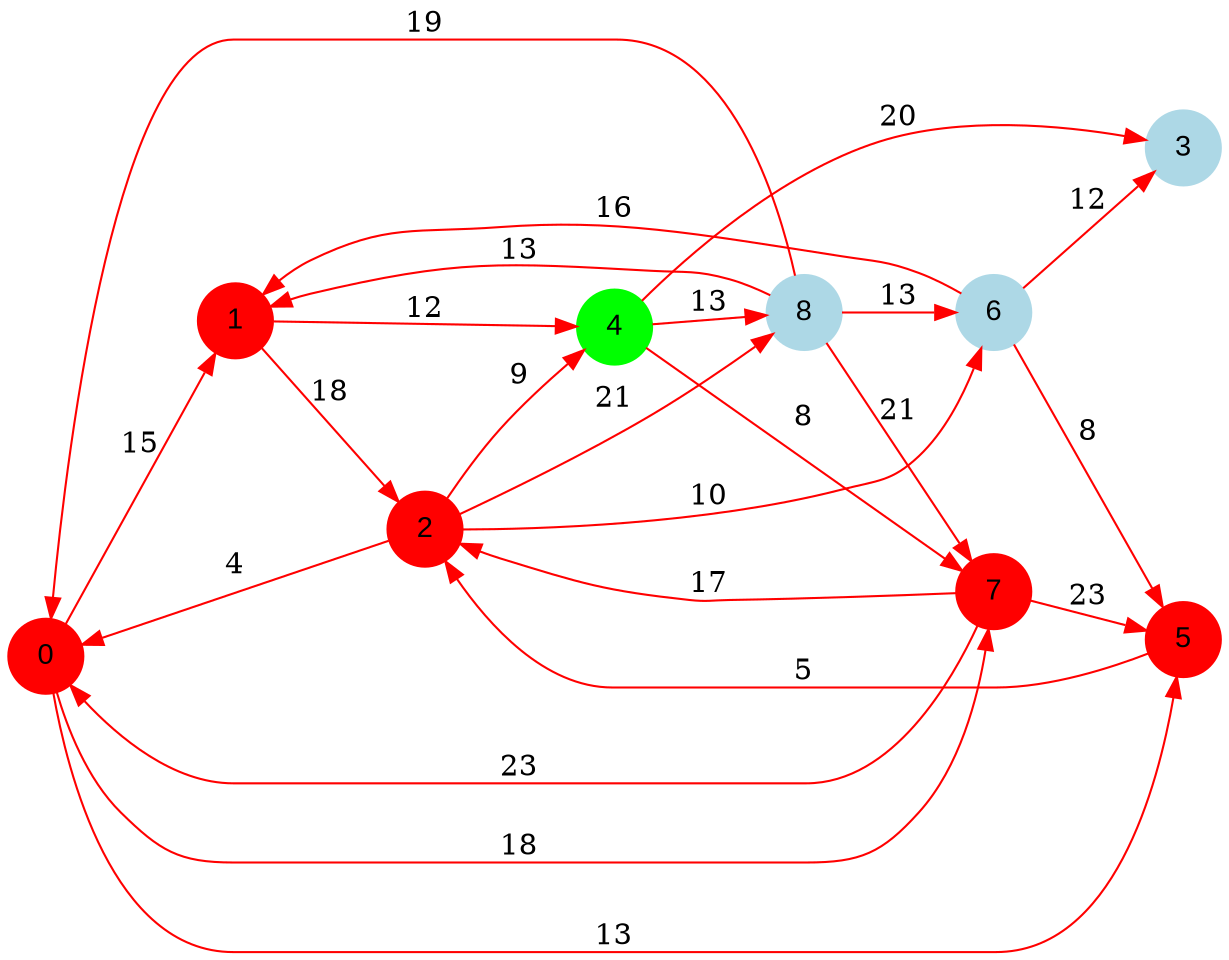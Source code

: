 digraph graphe {
rankdir = LR;
edge [color=red];
0 [fontname="Arial", shape = circle, color=red, style=filled];
1 [fontname="Arial", shape = circle, color=red, style=filled];
2 [fontname="Arial", shape = circle, color=red, style=filled];
3 [fontname="Arial", shape = circle, color=lightblue, style=filled];
4 [fontname="Arial", shape = circle, color=green, style=filled];
5 [fontname="Arial", shape = circle, color=red, style=filled];
6 [fontname="Arial", shape = circle, color=lightblue, style=filled];
7 [fontname="Arial", shape = circle, color=red, style=filled];
8 [fontname="Arial", shape = circle, color=lightblue, style=filled];
	0 -> 1 [label = "15"];
	0 -> 5 [label = "13"];
	0 -> 7 [label = "18"];
	1 -> 2 [label = "18"];
	1 -> 4 [label = "12"];
	2 -> 0 [label = "4"];
	2 -> 4 [label = "9"];
	2 -> 6 [label = "10"];
	2 -> 8 [label = "21"];
	4 -> 3 [label = "20"];
	4 -> 7 [label = "8"];
	4 -> 8 [label = "13"];
	5 -> 2 [label = "5"];
	6 -> 1 [label = "16"];
	6 -> 3 [label = "12"];
	6 -> 5 [label = "8"];
	7 -> 0 [label = "23"];
	7 -> 2 [label = "17"];
	7 -> 5 [label = "23"];
	8 -> 0 [label = "19"];
	8 -> 1 [label = "13"];
	8 -> 6 [label = "13"];
	8 -> 7 [label = "21"];
}